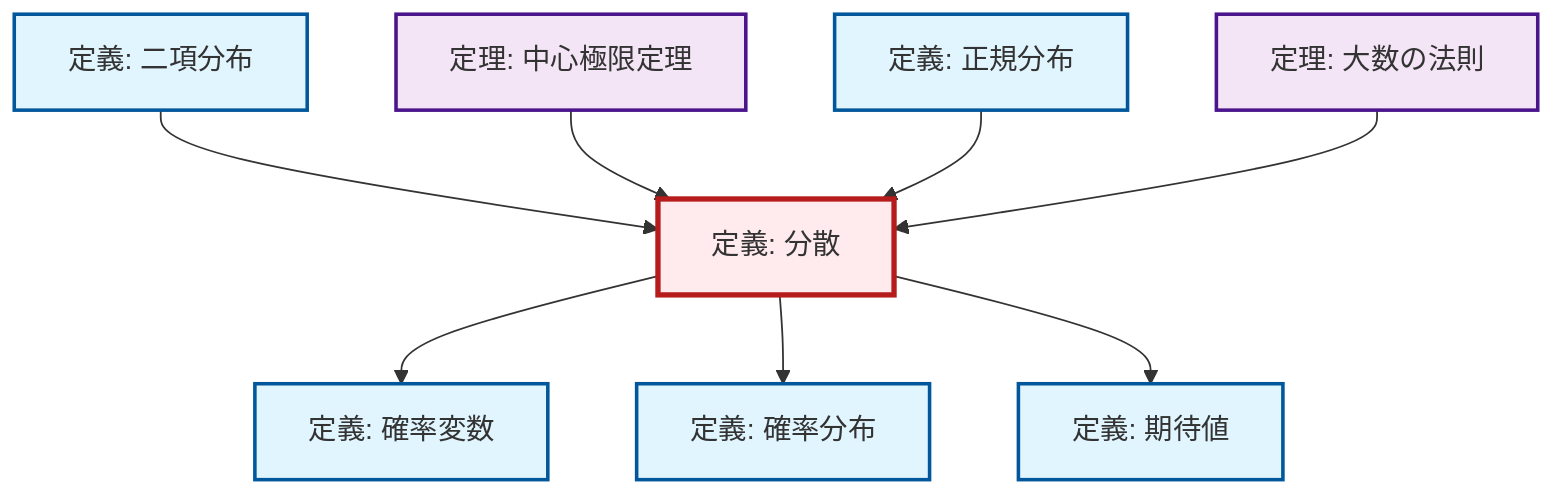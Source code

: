 graph TD
    classDef definition fill:#e1f5fe,stroke:#01579b,stroke-width:2px
    classDef theorem fill:#f3e5f5,stroke:#4a148c,stroke-width:2px
    classDef axiom fill:#fff3e0,stroke:#e65100,stroke-width:2px
    classDef example fill:#e8f5e9,stroke:#1b5e20,stroke-width:2px
    classDef current fill:#ffebee,stroke:#b71c1c,stroke-width:3px
    def-normal-distribution["定義: 正規分布"]:::definition
    def-binomial-distribution["定義: 二項分布"]:::definition
    thm-central-limit["定理: 中心極限定理"]:::theorem
    thm-law-of-large-numbers["定理: 大数の法則"]:::theorem
    def-probability-distribution["定義: 確率分布"]:::definition
    def-variance["定義: 分散"]:::definition
    def-random-variable["定義: 確率変数"]:::definition
    def-expectation["定義: 期待値"]:::definition
    def-binomial-distribution --> def-variance
    def-variance --> def-random-variable
    def-variance --> def-probability-distribution
    def-variance --> def-expectation
    thm-central-limit --> def-variance
    def-normal-distribution --> def-variance
    thm-law-of-large-numbers --> def-variance
    class def-variance current